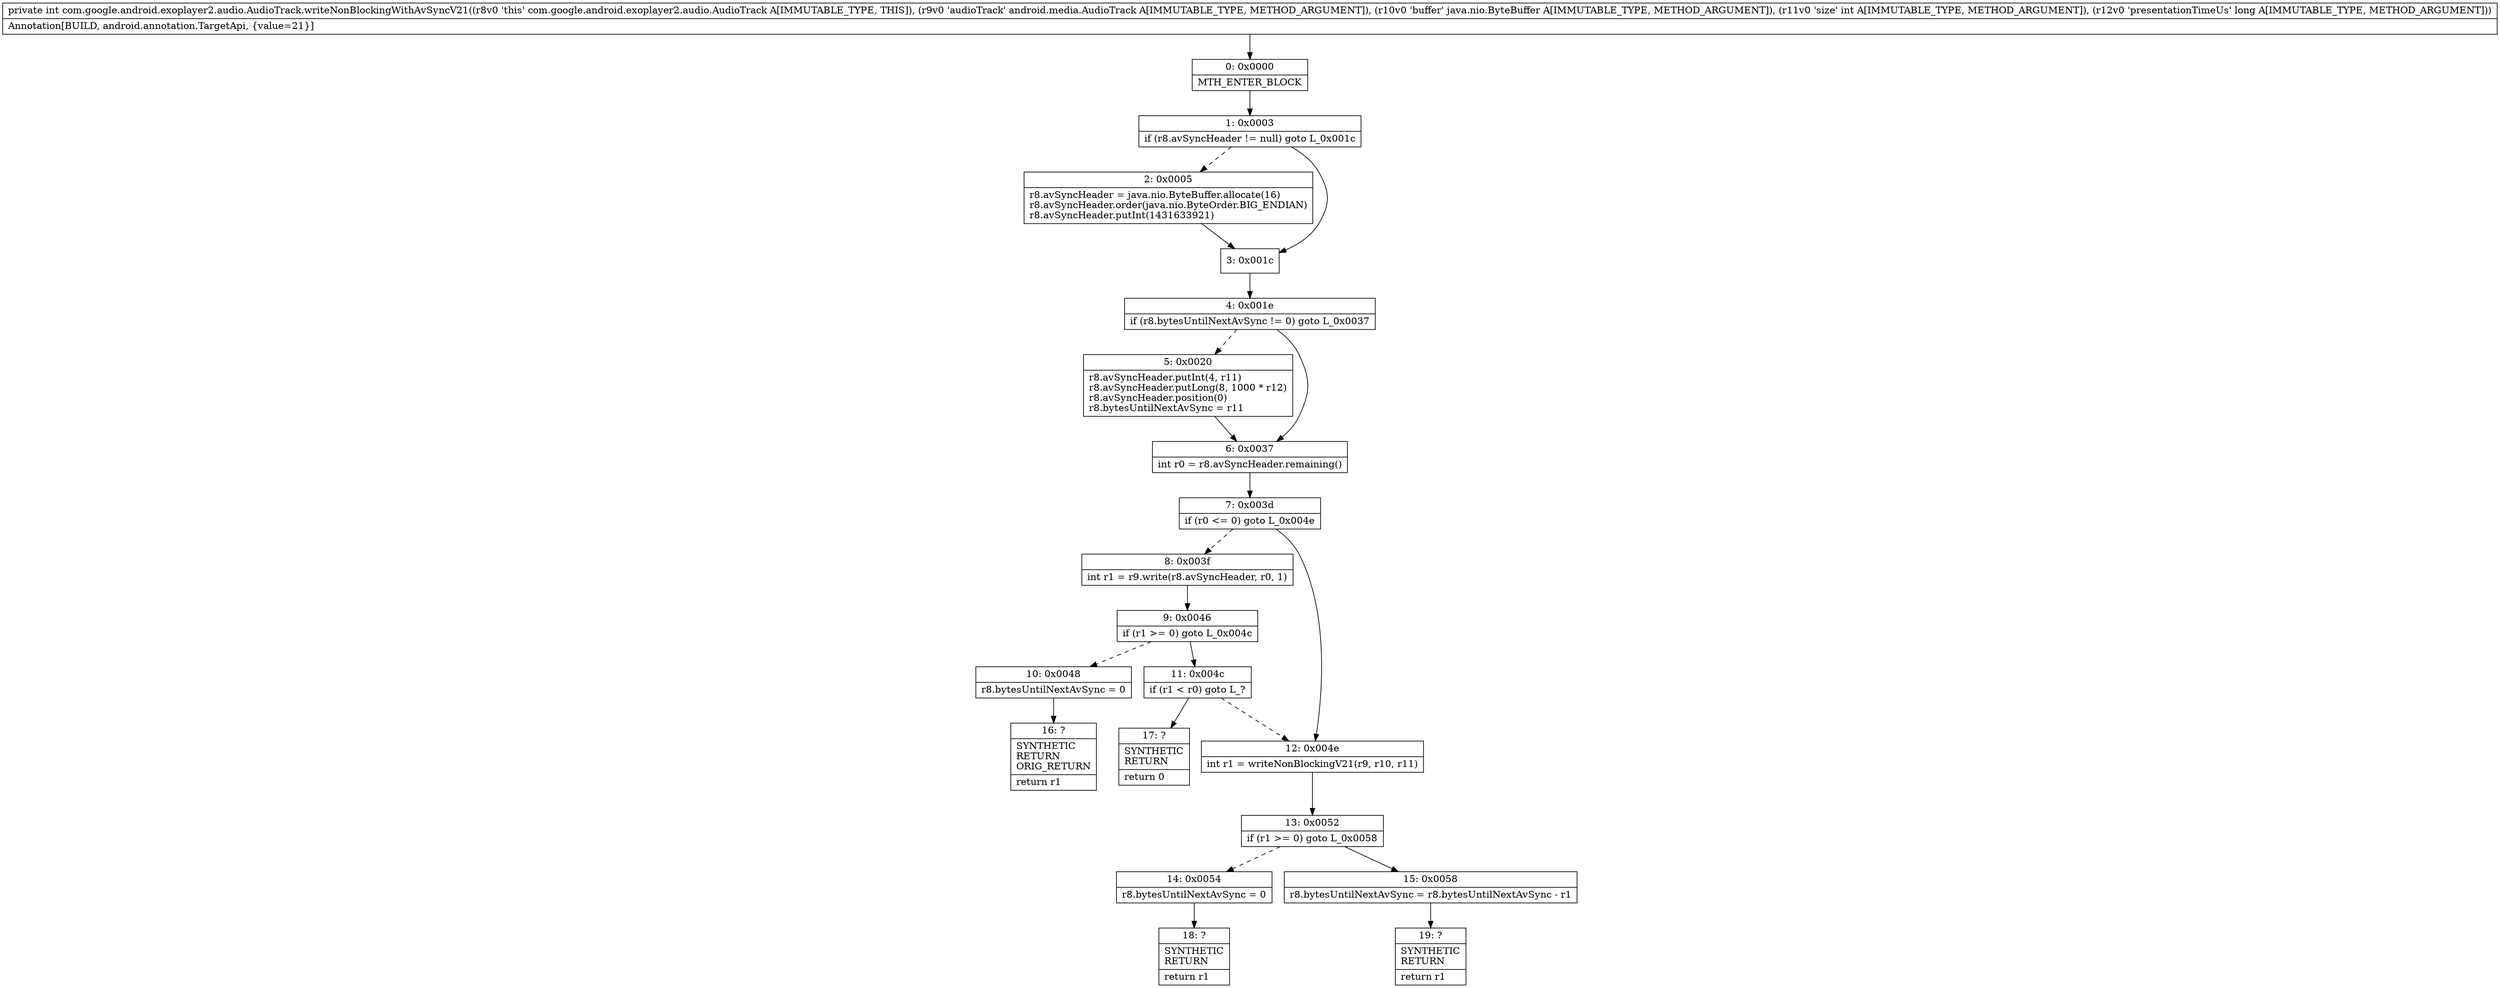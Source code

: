 digraph "CFG forcom.google.android.exoplayer2.audio.AudioTrack.writeNonBlockingWithAvSyncV21(Landroid\/media\/AudioTrack;Ljava\/nio\/ByteBuffer;IJ)I" {
Node_0 [shape=record,label="{0\:\ 0x0000|MTH_ENTER_BLOCK\l}"];
Node_1 [shape=record,label="{1\:\ 0x0003|if (r8.avSyncHeader != null) goto L_0x001c\l}"];
Node_2 [shape=record,label="{2\:\ 0x0005|r8.avSyncHeader = java.nio.ByteBuffer.allocate(16)\lr8.avSyncHeader.order(java.nio.ByteOrder.BIG_ENDIAN)\lr8.avSyncHeader.putInt(1431633921)\l}"];
Node_3 [shape=record,label="{3\:\ 0x001c}"];
Node_4 [shape=record,label="{4\:\ 0x001e|if (r8.bytesUntilNextAvSync != 0) goto L_0x0037\l}"];
Node_5 [shape=record,label="{5\:\ 0x0020|r8.avSyncHeader.putInt(4, r11)\lr8.avSyncHeader.putLong(8, 1000 * r12)\lr8.avSyncHeader.position(0)\lr8.bytesUntilNextAvSync = r11\l}"];
Node_6 [shape=record,label="{6\:\ 0x0037|int r0 = r8.avSyncHeader.remaining()\l}"];
Node_7 [shape=record,label="{7\:\ 0x003d|if (r0 \<= 0) goto L_0x004e\l}"];
Node_8 [shape=record,label="{8\:\ 0x003f|int r1 = r9.write(r8.avSyncHeader, r0, 1)\l}"];
Node_9 [shape=record,label="{9\:\ 0x0046|if (r1 \>= 0) goto L_0x004c\l}"];
Node_10 [shape=record,label="{10\:\ 0x0048|r8.bytesUntilNextAvSync = 0\l}"];
Node_11 [shape=record,label="{11\:\ 0x004c|if (r1 \< r0) goto L_?\l}"];
Node_12 [shape=record,label="{12\:\ 0x004e|int r1 = writeNonBlockingV21(r9, r10, r11)\l}"];
Node_13 [shape=record,label="{13\:\ 0x0052|if (r1 \>= 0) goto L_0x0058\l}"];
Node_14 [shape=record,label="{14\:\ 0x0054|r8.bytesUntilNextAvSync = 0\l}"];
Node_15 [shape=record,label="{15\:\ 0x0058|r8.bytesUntilNextAvSync = r8.bytesUntilNextAvSync \- r1\l}"];
Node_16 [shape=record,label="{16\:\ ?|SYNTHETIC\lRETURN\lORIG_RETURN\l|return r1\l}"];
Node_17 [shape=record,label="{17\:\ ?|SYNTHETIC\lRETURN\l|return 0\l}"];
Node_18 [shape=record,label="{18\:\ ?|SYNTHETIC\lRETURN\l|return r1\l}"];
Node_19 [shape=record,label="{19\:\ ?|SYNTHETIC\lRETURN\l|return r1\l}"];
MethodNode[shape=record,label="{private int com.google.android.exoplayer2.audio.AudioTrack.writeNonBlockingWithAvSyncV21((r8v0 'this' com.google.android.exoplayer2.audio.AudioTrack A[IMMUTABLE_TYPE, THIS]), (r9v0 'audioTrack' android.media.AudioTrack A[IMMUTABLE_TYPE, METHOD_ARGUMENT]), (r10v0 'buffer' java.nio.ByteBuffer A[IMMUTABLE_TYPE, METHOD_ARGUMENT]), (r11v0 'size' int A[IMMUTABLE_TYPE, METHOD_ARGUMENT]), (r12v0 'presentationTimeUs' long A[IMMUTABLE_TYPE, METHOD_ARGUMENT]))  | Annotation[BUILD, android.annotation.TargetApi, \{value=21\}]\l}"];
MethodNode -> Node_0;
Node_0 -> Node_1;
Node_1 -> Node_2[style=dashed];
Node_1 -> Node_3;
Node_2 -> Node_3;
Node_3 -> Node_4;
Node_4 -> Node_5[style=dashed];
Node_4 -> Node_6;
Node_5 -> Node_6;
Node_6 -> Node_7;
Node_7 -> Node_8[style=dashed];
Node_7 -> Node_12;
Node_8 -> Node_9;
Node_9 -> Node_10[style=dashed];
Node_9 -> Node_11;
Node_10 -> Node_16;
Node_11 -> Node_12[style=dashed];
Node_11 -> Node_17;
Node_12 -> Node_13;
Node_13 -> Node_14[style=dashed];
Node_13 -> Node_15;
Node_14 -> Node_18;
Node_15 -> Node_19;
}

